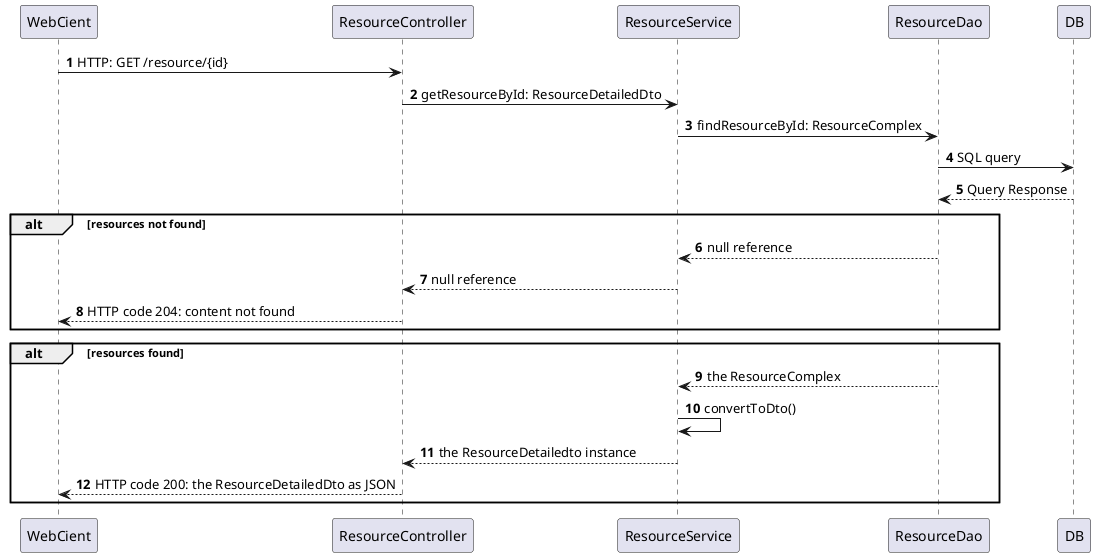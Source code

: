 @startuml

autonumber

WebCient -> ResourceController: HTTP: GET /resource/{id}
ResourceController -> ResourceService: getResourceById: ResourceDetailedDto 
ResourceService ->ResourceDao: findResourceById: ResourceComplex
ResourceDao -> DB: SQL query

DB--> ResourceDao: Query Response

alt resources not found
    
    ResourceDao --> ResourceService: null reference
    ResourceService --> ResourceController: null reference 
    ResourceController --> WebCient: HTTP code 204: content not found 
end

alt resources found
    ResourceDao --> ResourceService: the ResourceComplex
    ResourceService -> ResourceService: convertToDto()
    ResourceService --> ResourceController: the ResourceDetailedto instance 
    ResourceController --> WebCient: HTTP code 200: the ResourceDetailedDto as JSON 
end

@enduml